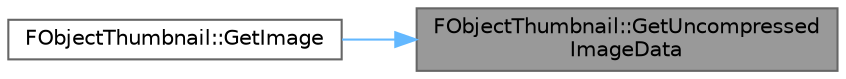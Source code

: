 digraph "FObjectThumbnail::GetUncompressedImageData"
{
 // INTERACTIVE_SVG=YES
 // LATEX_PDF_SIZE
  bgcolor="transparent";
  edge [fontname=Helvetica,fontsize=10,labelfontname=Helvetica,labelfontsize=10];
  node [fontname=Helvetica,fontsize=10,shape=box,height=0.2,width=0.4];
  rankdir="RL";
  Node1 [id="Node000001",label="FObjectThumbnail::GetUncompressed\lImageData",height=0.2,width=0.4,color="gray40", fillcolor="grey60", style="filled", fontcolor="black",tooltip="Returns uncompressed image data, decompressing it on demand if needed."];
  Node1 -> Node2 [id="edge1_Node000001_Node000002",dir="back",color="steelblue1",style="solid",tooltip=" "];
  Node2 [id="Node000002",label="FObjectThumbnail::GetImage",height=0.2,width=0.4,color="grey40", fillcolor="white", style="filled",URL="$d8/dfe/classFObjectThumbnail.html#a9a58aeeca51d47e28ebc58f2f735357d",tooltip="Returns uncompressed image data as an FImageView, decompressing it on demand if needed."];
}
